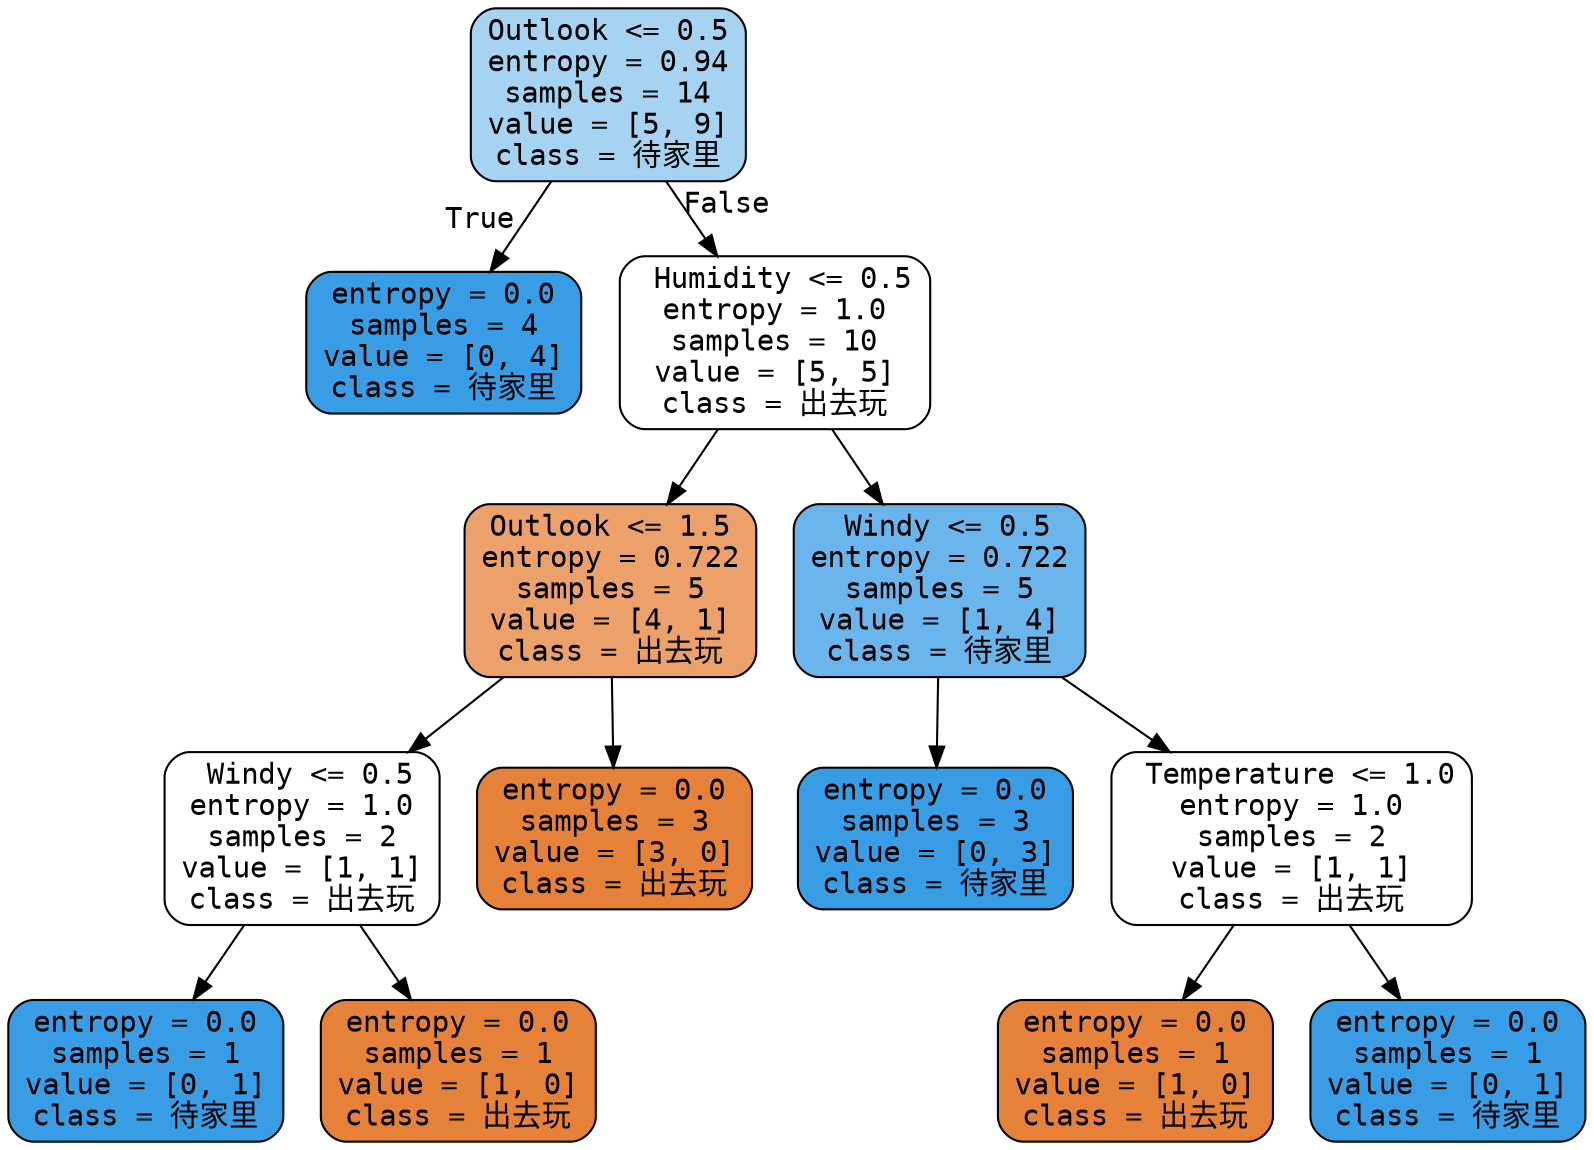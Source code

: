 digraph Tree {
node [shape=box, style="filled, rounded", color="black", fontname="NSimSun"] ;
edge [fontname="NSimSun"] ;
0 [label="Outlook <= 0.5\nentropy = 0.94\nsamples = 14\nvalue = [5, 9]\nclass = 待家里", fillcolor="#a7d3f3"] ;
1 [label="entropy = 0.0\nsamples = 4\nvalue = [0, 4]\nclass = 待家里", fillcolor="#399de5"] ;
0 -> 1 [labeldistance=2.5, labelangle=45, headlabel="True"] ;
2 [label=" Humidity <= 0.5\nentropy = 1.0\nsamples = 10\nvalue = [5, 5]\nclass = 出去玩", fillcolor="#ffffff"] ;
0 -> 2 [labeldistance=2.5, labelangle=-45, headlabel="False"] ;
3 [label="Outlook <= 1.5\nentropy = 0.722\nsamples = 5\nvalue = [4, 1]\nclass = 出去玩", fillcolor="#eca06a"] ;
2 -> 3 ;
4 [label=" Windy <= 0.5\nentropy = 1.0\nsamples = 2\nvalue = [1, 1]\nclass = 出去玩", fillcolor="#ffffff"] ;
3 -> 4 ;
5 [label="entropy = 0.0\nsamples = 1\nvalue = [0, 1]\nclass = 待家里", fillcolor="#399de5"] ;
4 -> 5 ;
6 [label="entropy = 0.0\nsamples = 1\nvalue = [1, 0]\nclass = 出去玩", fillcolor="#e58139"] ;
4 -> 6 ;
7 [label="entropy = 0.0\nsamples = 3\nvalue = [3, 0]\nclass = 出去玩", fillcolor="#e58139"] ;
3 -> 7 ;
8 [label=" Windy <= 0.5\nentropy = 0.722\nsamples = 5\nvalue = [1, 4]\nclass = 待家里", fillcolor="#6ab6ec"] ;
2 -> 8 ;
9 [label="entropy = 0.0\nsamples = 3\nvalue = [0, 3]\nclass = 待家里", fillcolor="#399de5"] ;
8 -> 9 ;
10 [label=" Temperature <= 1.0\nentropy = 1.0\nsamples = 2\nvalue = [1, 1]\nclass = 出去玩", fillcolor="#ffffff"] ;
8 -> 10 ;
11 [label="entropy = 0.0\nsamples = 1\nvalue = [1, 0]\nclass = 出去玩", fillcolor="#e58139"] ;
10 -> 11 ;
12 [label="entropy = 0.0\nsamples = 1\nvalue = [0, 1]\nclass = 待家里", fillcolor="#399de5"] ;
10 -> 12 ;
}
